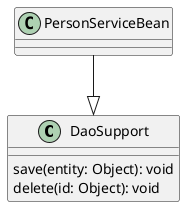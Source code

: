 @startuml
class DaoSupport {
    save(entity: Object): void
    delete(id: Object): void
}

class PersonServiceBean {
}

PersonServiceBean --|> DaoSupport
@enduml